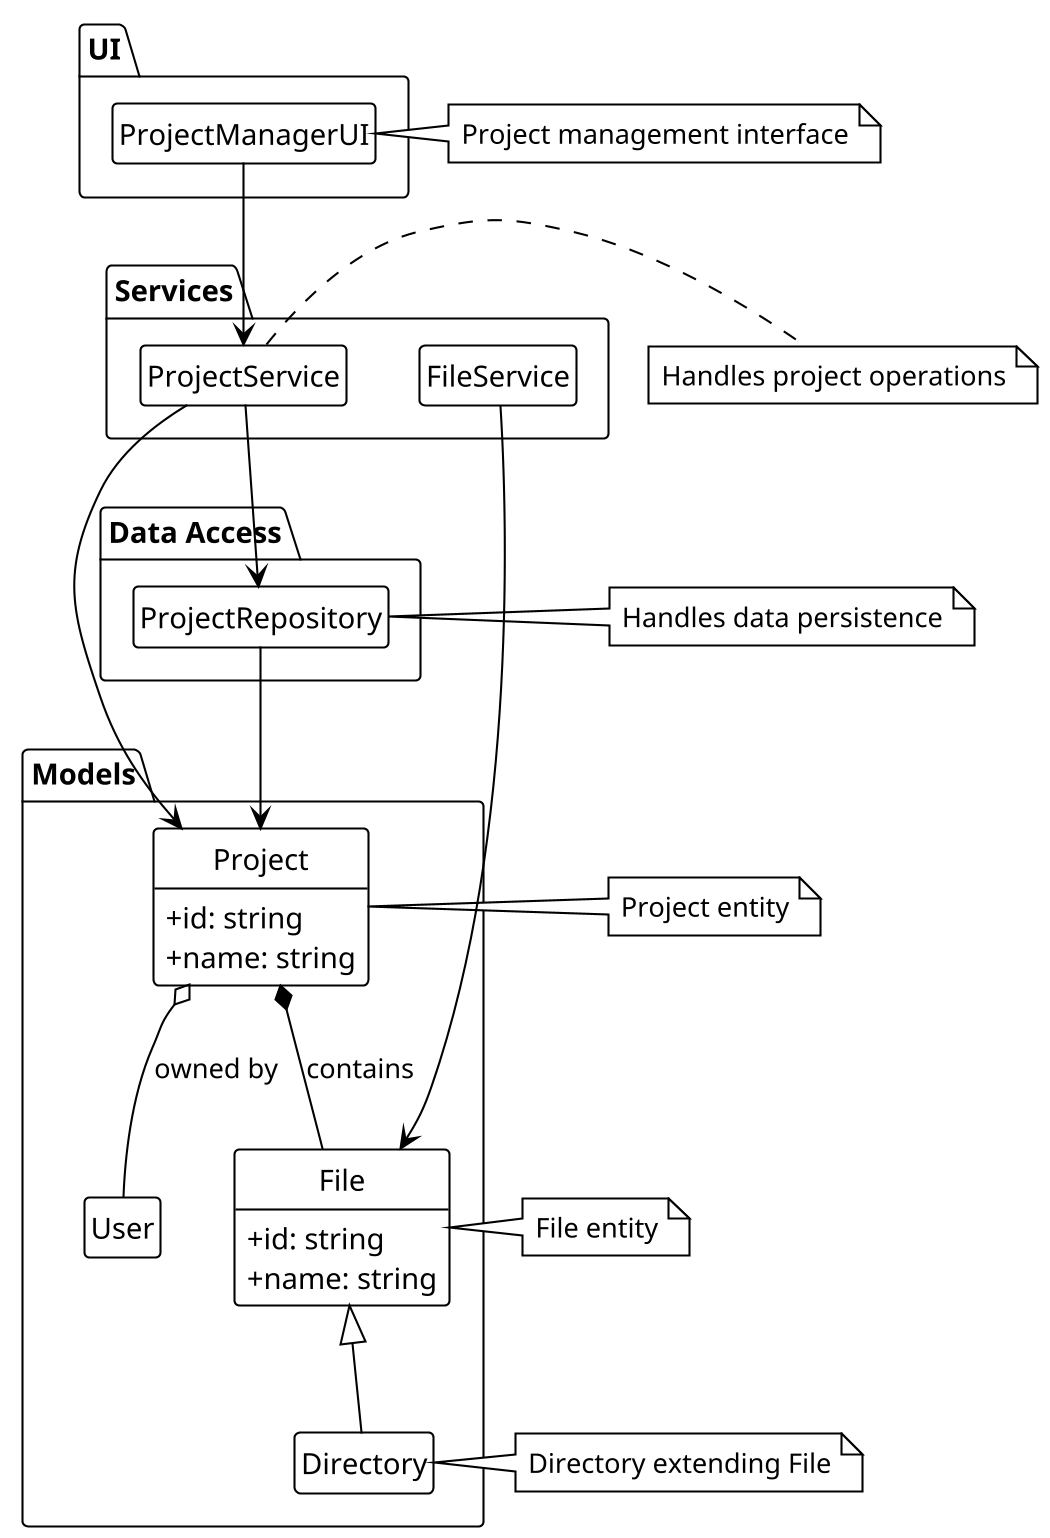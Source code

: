 @startuml ProjectManagementClass

' 设置图片尺寸和主题
!theme plain
skinparam dpi 200
skinparam defaultFontName Microsoft YaHei
skinparam classAttributeIconSize 0

' 设置垂直方向布局
top to bottom direction

' 设置页面宽度，防止截断
scale max 800 width

' 隐藏圆圈和空方法/字段
hide circle
hide empty members

' 界面组件
package "UI" {
  class "ProjectManagerUI" as PMUI
}

' 核心服务
package "Services" {
  class "ProjectService" as ProjSvc
  class "FileService" as FileSvc
}

' 数据模型
package "Models" {
  class "Project" as Proj {
    +id: string
    +name: string
  }
  
  class "File" as FileObj {
    +id: string
    +name: string
  }
  
  class "Directory" as Dir
  class "User" as UserObj
}

' 数据访问
package "Data Access" {
  class "ProjectRepository" as ProjRepo
}

' 继承关系
FileObj <|-- Dir

' 主要依赖关系
PMUI --> ProjSvc
ProjSvc --> ProjRepo
ProjSvc --> Proj
Proj *-- FileObj : contains
Proj o-- UserObj : owned by
FileSvc --> FileObj
ProjRepo --> Proj

' 附加说明
note right of PMUI : Project management interface
note right of ProjSvc : Handles project operations
note right of Proj : Project entity
note right of FileObj : File entity
note right of Dir : Directory extending File
note right of ProjRepo : Handles data persistence

@enduml
